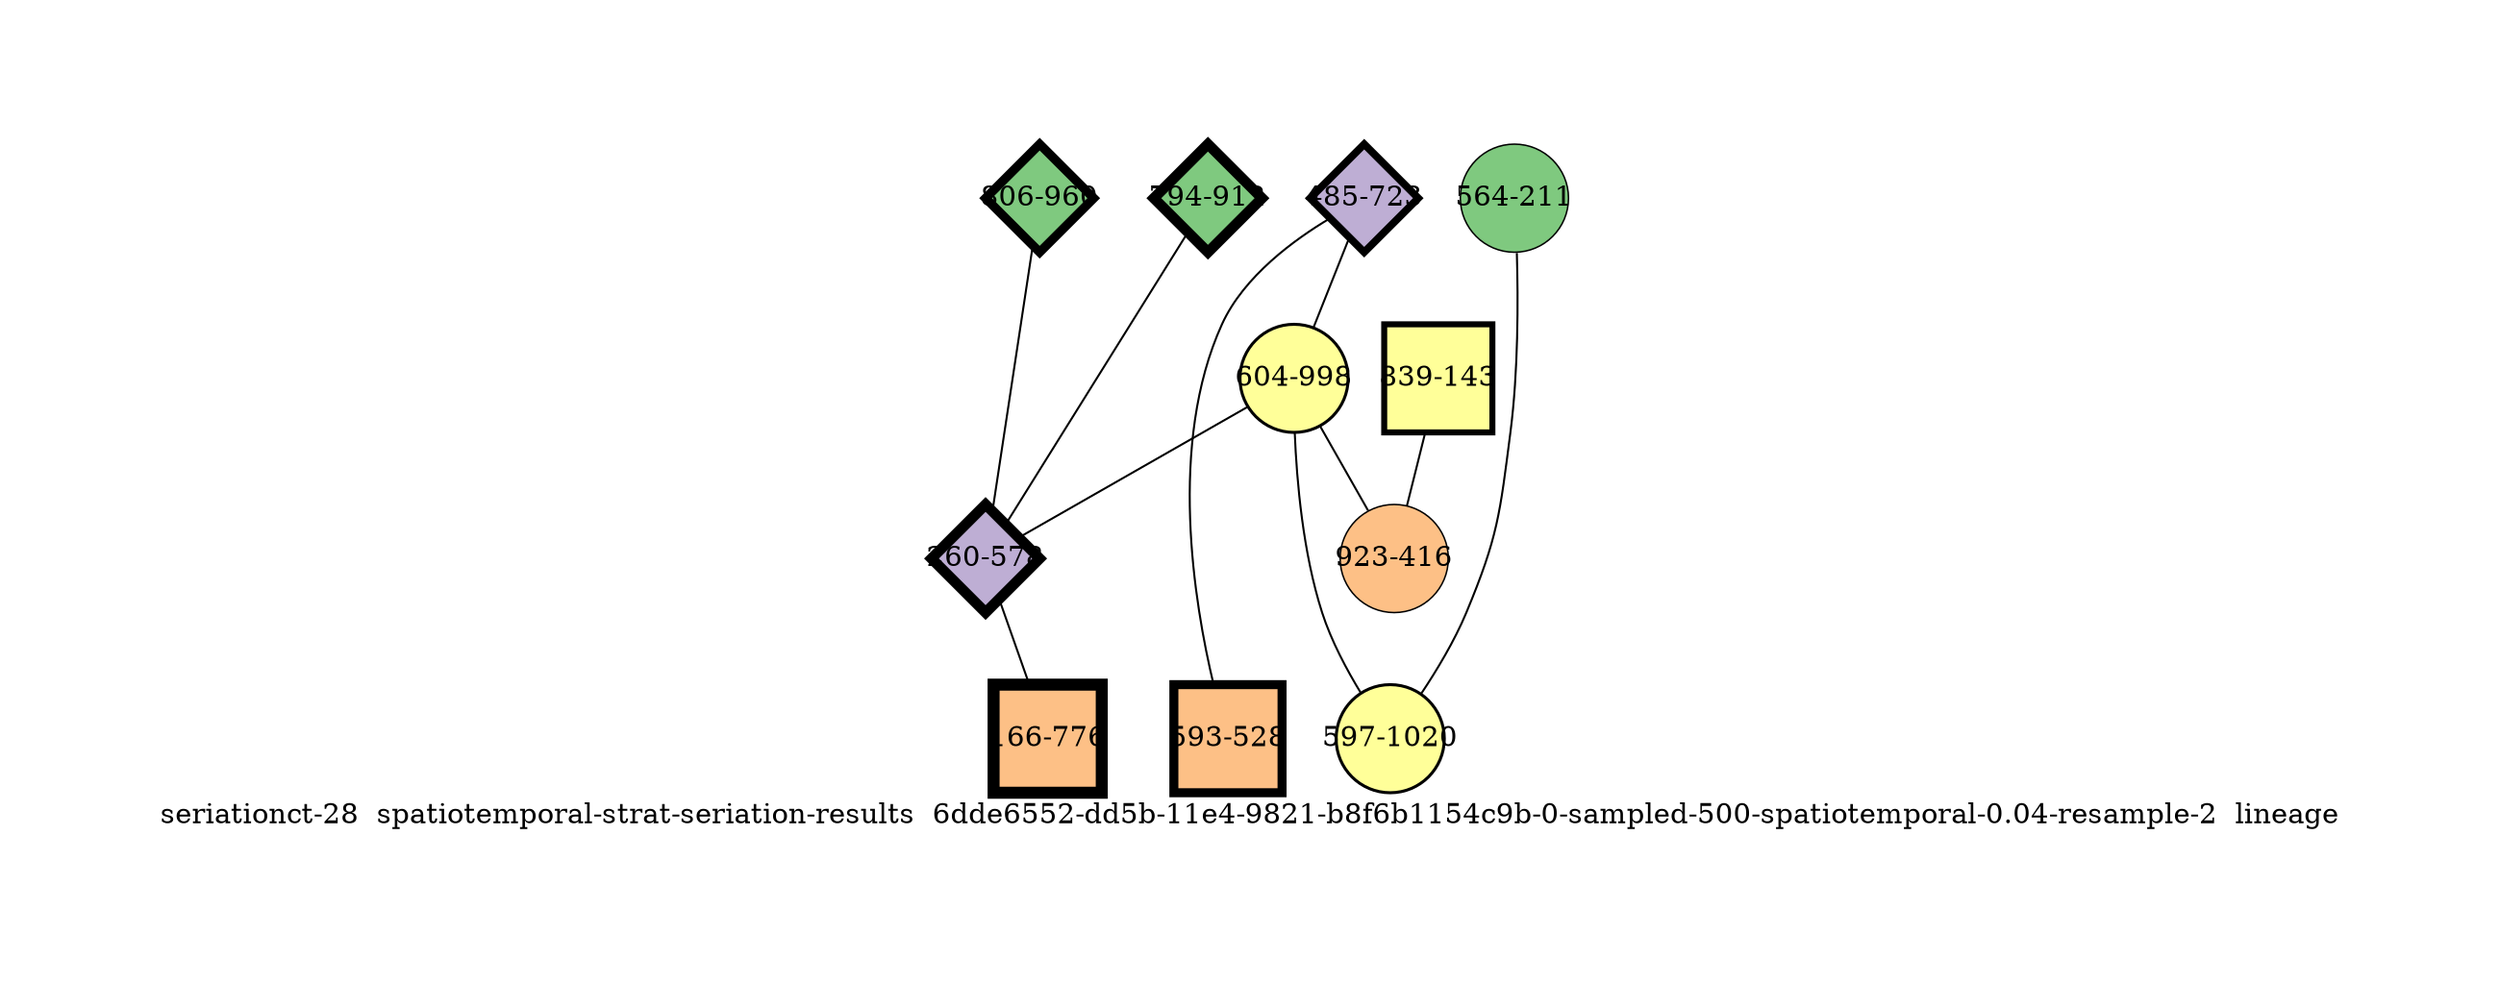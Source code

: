 strict graph "seriationct-28  spatiotemporal-strat-seriation-results  6dde6552-dd5b-11e4-9821-b8f6b1154c9b-0-sampled-500-spatiotemporal-0.04-resample-2  lineage" {
labelloc=b;
ratio=auto;
pad="1.0";
label="seriationct-28  spatiotemporal-strat-seriation-results  6dde6552-dd5b-11e4-9821-b8f6b1154c9b-0-sampled-500-spatiotemporal-0.04-resample-2  lineage";
node [width="0.75", style=filled, fixedsize=true, height="0.75", shape=circle, label=""];
0 [xCoordinate="723.0", appears_in_slice=5, yCoordinate="485.0", colorscheme=accent8, lineage_id=2, short_label="485-723", label="485-723", shape=diamond, cluster_id=1, fillcolor=2, size="500.0", id=0, penwidth="3.75"];
1 [xCoordinate="960.0", appears_in_slice=6, yCoordinate="806.0", colorscheme=accent8, lineage_id=2, short_label="806-960", label="806-960", shape=diamond, cluster_id=0, fillcolor=1, size="500.0", id=1, penwidth="4.5"];
2 [xCoordinate="998.0", appears_in_slice=2, yCoordinate="604.0", colorscheme=accent8, lineage_id=0, short_label="604-998", label="604-998", shape=circle, cluster_id=3, fillcolor=4, size="500.0", id=6, penwidth="1.5"];
3 [xCoordinate="912.0", appears_in_slice=7, yCoordinate="794.0", colorscheme=accent8, lineage_id=2, short_label="794-912", label="794-912", shape=diamond, cluster_id=0, fillcolor=1, size="500.0", id=3, penwidth="5.25"];
4 [xCoordinate="528.0", appears_in_slice=6, yCoordinate="593.0", colorscheme=accent8, lineage_id=1, short_label="593-528", label="593-528", shape=square, cluster_id=2, fillcolor=3, size="500.0", id=4, penwidth="4.5"];
5 [xCoordinate="211.0", appears_in_slice=1, yCoordinate="564.0", colorscheme=accent8, lineage_id=0, short_label="564-211", label="564-211", shape=circle, cluster_id=0, fillcolor=1, size="500.0", id=5, penwidth="0.75"];
6 [xCoordinate="578.0", appears_in_slice=7, yCoordinate="260.0", colorscheme=accent8, lineage_id=2, short_label="260-578", label="260-578", shape=diamond, cluster_id=1, fillcolor=2, size="500.0", id=2, penwidth="5.25"];
7 [xCoordinate="143.0", appears_in_slice=4, yCoordinate="839.0", colorscheme=accent8, lineage_id=1, short_label="839-143", label="839-143", shape=square, cluster_id=3, fillcolor=4, size="500.0", id=7, penwidth="3.0"];
8 [xCoordinate="1020.0", appears_in_slice=2, yCoordinate="597.0", colorscheme=accent8, lineage_id=0, short_label="597-1020", label="597-1020", shape=circle, cluster_id=3, fillcolor=4, size="500.0", id=8, penwidth="1.5"];
9 [xCoordinate="416.0", appears_in_slice=1, yCoordinate="923.0", colorscheme=accent8, lineage_id=0, short_label="923-416", label="923-416", shape=circle, cluster_id=2, fillcolor=3, size="500.0", id=9, penwidth="0.75"];
10 [xCoordinate="776.0", appears_in_slice=8, yCoordinate="166.0", colorscheme=accent8, lineage_id=1, short_label="166-776", label="166-776", shape=square, cluster_id=2, fillcolor=3, size="500.0", id=10, penwidth="6.0"];
0 -- 2  [inverseweight="3.44852190095", weight="0.289979309607"];
0 -- 4  [inverseweight="3.05423610891", weight="0.327414110875"];
1 -- 6  [inverseweight="3.17487515843", weight="0.314973014717"];
2 -- 9  [inverseweight="3.38689342572", weight="0.29525582128"];
2 -- 6  [inverseweight="3.27238025655", weight="0.305587957878"];
2 -- 8  [inverseweight="3.39125316529", weight="0.294876245228"];
3 -- 6  [inverseweight="2.60014935687", weight="0.384593291673"];
5 -- 8  [inverseweight="2.85458071001", weight="0.350314144733"];
6 -- 10  [inverseweight="2.90992908938", weight="0.34365098574"];
7 -- 9  [inverseweight="3.06213012659", weight="0.32657005374"];
}
